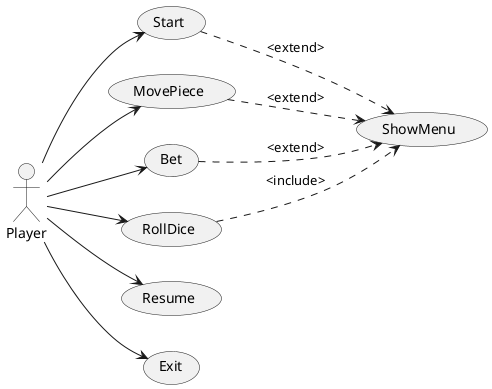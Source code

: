 @startuml use_cases
left to right direction

actor Player

usecase Start
usecase MovePiece
usecase Bet
usecase RollDice
usecase Resume
usecase Exit

usecase ShowMenu

Player --> Start
Start ..> ShowMenu : <extend>
Player --> MovePiece
MovePiece ..> ShowMenu : <extend>
Player --> Bet
Bet ..> ShowMenu : <extend>
Player --> RollDice
RollDice ..> ShowMenu : <include>
Player --> Resume
Player --> Exit

@enduml